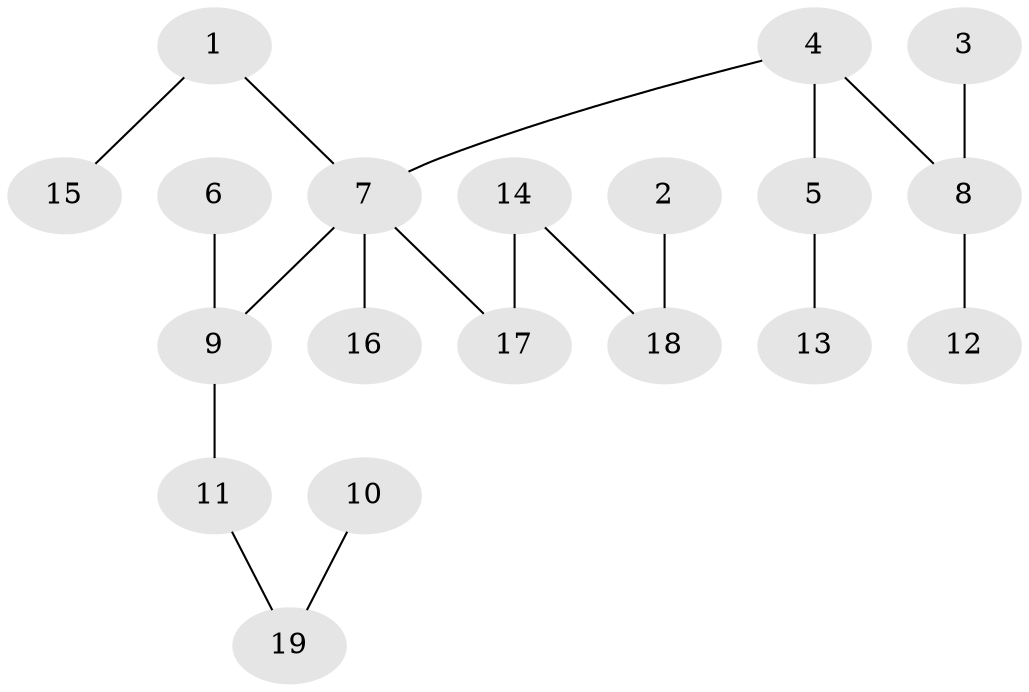 // original degree distribution, {3: 0.0847457627118644, 7: 0.01694915254237288, 5: 0.01694915254237288, 2: 0.3728813559322034, 4: 0.0847457627118644, 1: 0.423728813559322}
// Generated by graph-tools (version 1.1) at 2025/37/03/04/25 23:37:18]
// undirected, 19 vertices, 18 edges
graph export_dot {
  node [color=gray90,style=filled];
  1;
  2;
  3;
  4;
  5;
  6;
  7;
  8;
  9;
  10;
  11;
  12;
  13;
  14;
  15;
  16;
  17;
  18;
  19;
  1 -- 7 [weight=1.0];
  1 -- 15 [weight=1.0];
  2 -- 18 [weight=1.0];
  3 -- 8 [weight=1.0];
  4 -- 5 [weight=1.0];
  4 -- 7 [weight=1.0];
  4 -- 8 [weight=1.0];
  5 -- 13 [weight=1.0];
  6 -- 9 [weight=1.0];
  7 -- 9 [weight=1.0];
  7 -- 16 [weight=1.0];
  7 -- 17 [weight=1.0];
  8 -- 12 [weight=1.0];
  9 -- 11 [weight=1.0];
  10 -- 19 [weight=1.0];
  11 -- 19 [weight=1.0];
  14 -- 17 [weight=1.0];
  14 -- 18 [weight=1.0];
}
